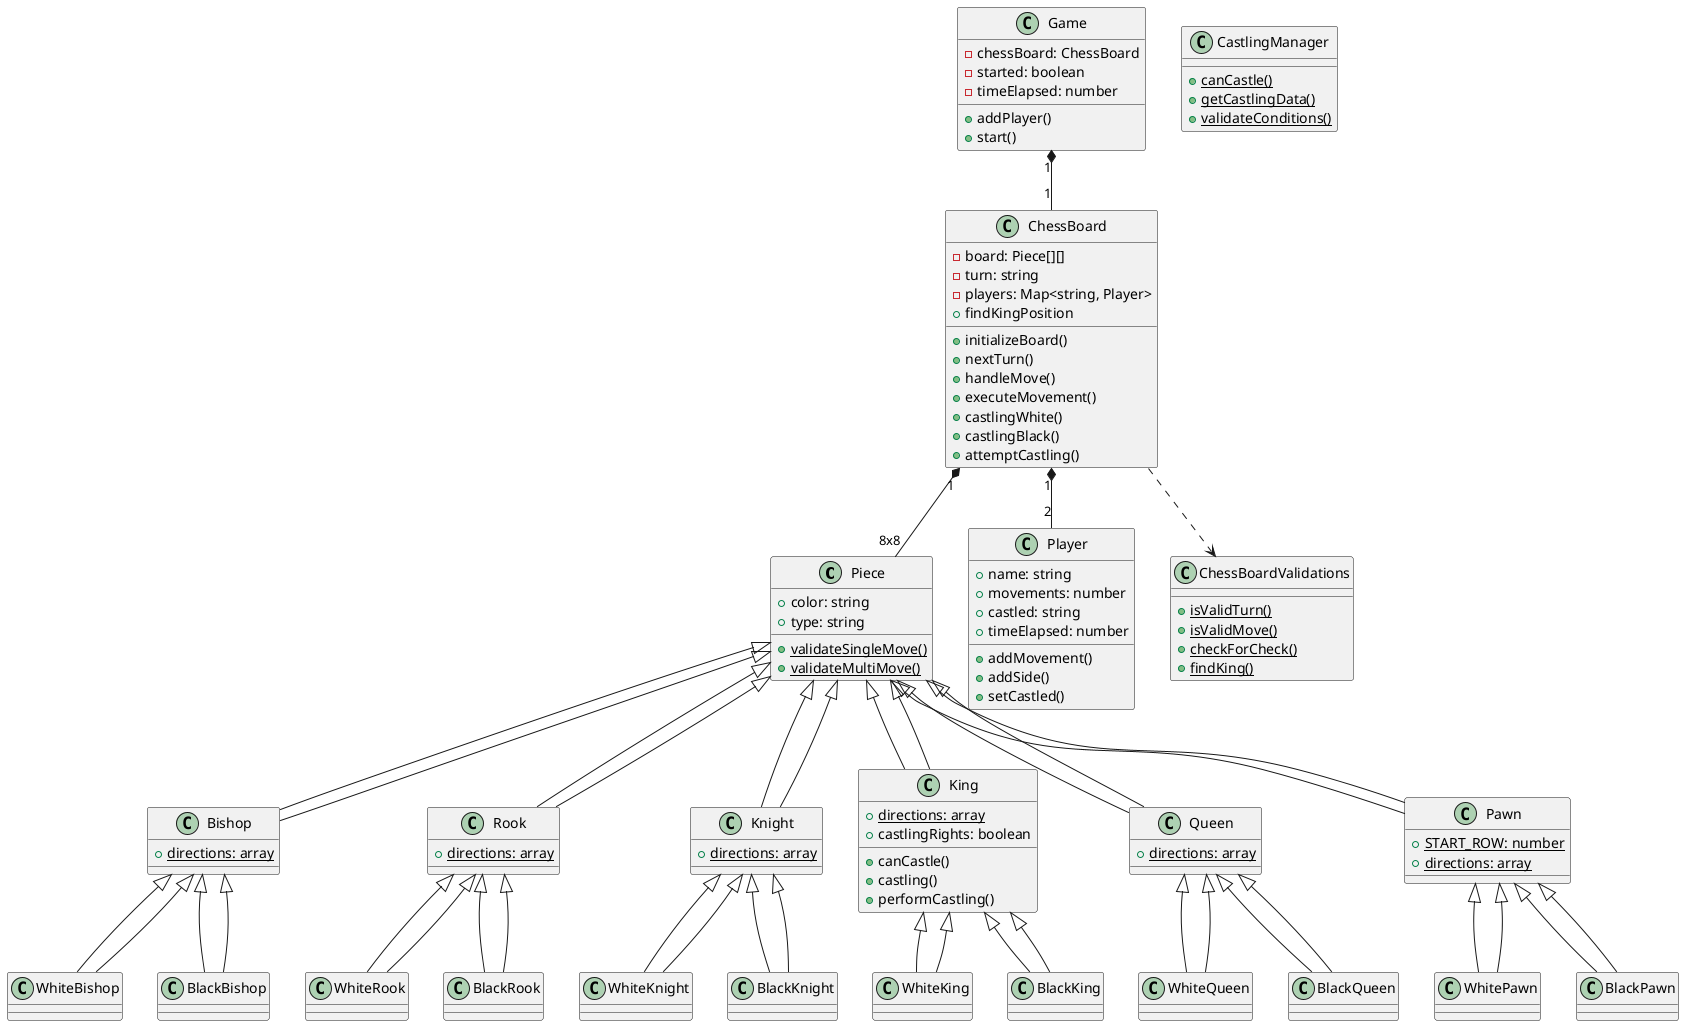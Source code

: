 @startuml

' -- Piezas base --
class Piece {
  +color: string
  +type: string
  +{static} validateSingleMove()
  +{static} validateMultiMove()
}

class Bishop extends Piece {
  +{static} directions: array
}

class Rook extends Piece {
  +{static} directions: array
}

class Knight extends Piece {
  +{static} directions: array
}

class King extends Piece {
  +{static} directions: array
  +castlingRights: boolean
  +canCastle()
  +castling()
  +performCastling()
}

class Queen extends Piece {
  +{static} directions: array
}

class Pawn extends Piece {
  +{static} START_ROW: number
  +{static} directions: array
}

' -- Piezas concretas --
class WhiteBishop extends Bishop
class BlackBishop extends Bishop
class WhiteRook extends Rook
class BlackRook extends Rook
class WhiteKnight extends Knight
class BlackKnight extends Knight
class WhiteKing extends King
class BlackKing extends King
class WhiteQueen extends Queen
class BlackQueen extends Queen
class WhitePawn extends Pawn
class BlackPawn extends Pawn

' -- Jugador y tablero --
class Player {
  +name: string
  +movements: number
  +castled: string
  +timeElapsed: number
  +addMovement()
  +addSide()
  +setCastled()
}

class ChessBoard {
  -board: Piece[][]
  -turn: string
  -players: Map<string, Player>
  +initializeBoard()
  +nextTurn()
  +handleMove()
  +executeMovement()
  +castlingWhite()
  +castlingBlack()
  +findKingPosition
  +attemptCastling()
}

class CastlingManager {
  +{static} canCastle()
  +{static} getCastlingData()
  +{static} validateConditions()
}

class ChessBoardValidations {
  +{static} isValidTurn()
  +{static} isValidMove()
  +{static} checkForCheck()
  +{static} findKing()
}

class Game {
  -chessBoard: ChessBoard
  -started: boolean
  -timeElapsed: number
  +addPlayer()
  +start()
}

' -- Relaciones --
Piece <|-- Bishop
Piece <|-- Rook
Piece <|-- Knight
Piece <|-- King
Piece <|-- Queen
Piece <|-- Pawn

Bishop <|-- WhiteBishop
Bishop <|-- BlackBishop
Rook <|-- WhiteRook
Rook <|-- BlackRook
Knight <|-- WhiteKnight
Knight <|-- BlackKnight
King <|-- WhiteKing
King <|-- BlackKing
Queen <|-- WhiteQueen
Queen <|-- BlackQueen
Pawn <|-- WhitePawn
Pawn <|-- BlackPawn

ChessBoard "1" *-- "8x8" Piece
ChessBoard "1" *-- "2" Player
ChessBoard ..> ChessBoardValidations
Game "1" *-- "1" ChessBoard

@enduml
